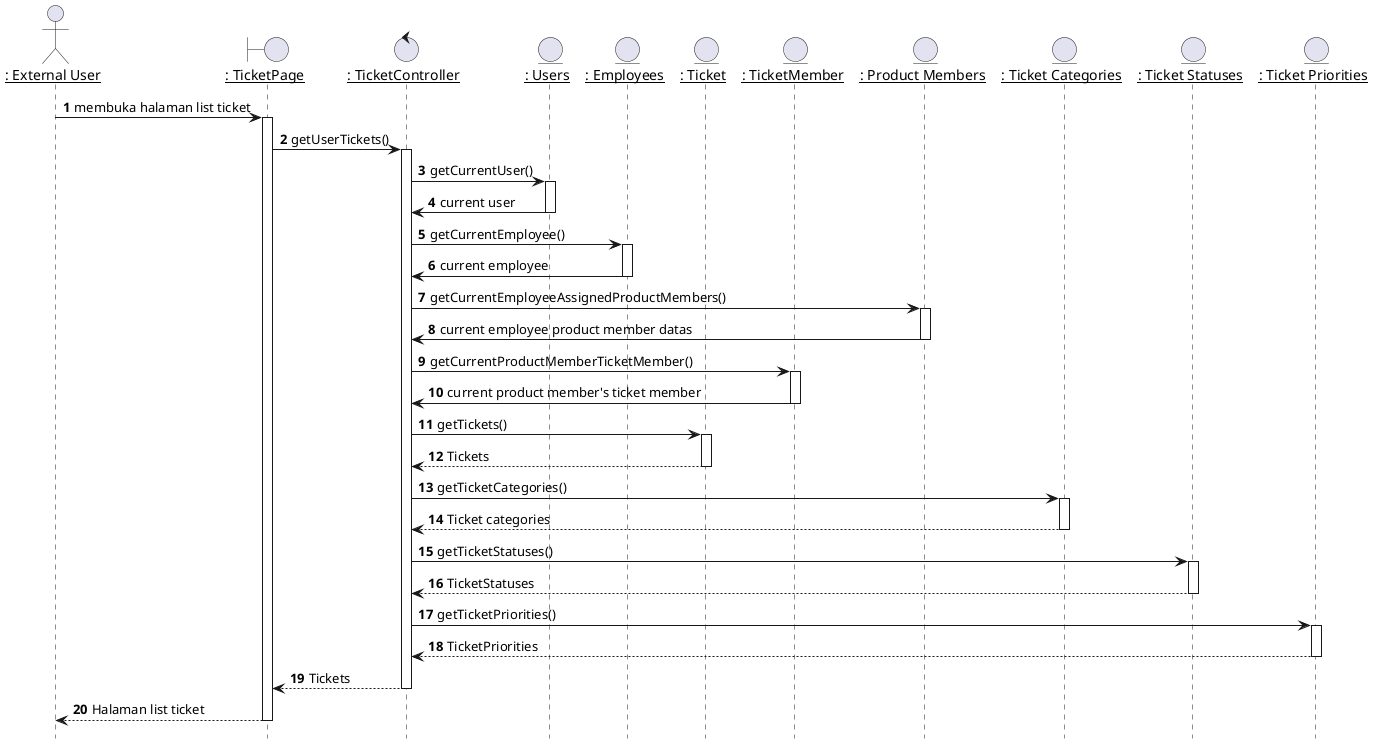 @startuml Melihat List Ticket

hide footbox

' title "Melihat List Ticket"

actor EU as "__: External User__"
boundary TicketPage as "__: TicketPage__"
control TicketController as "__: TicketController__"
entity Users as "__: Users__"
entity Employees as "__: Employees__"
entity Ticket as "__: Ticket__"
entity TicketMember as "__: TicketMember__"
entity ProductMembers as "__: Product Members__"
' entity ProductMemberRoles as "__: Product Member Roles__"
entity TicketCategories as "__: Ticket Categories__"
entity TicketStatuses as "__: Ticket Statuses__"
entity TicketPriorities as "__: Ticket Priorities__"
' entity Products as "__: Products__"
' entity Companies as "__: Companies__"

autonumber 1
EU -> TicketPage: membuka halaman list ticket
activate TicketPage

TicketPage -> TicketController: getUserTickets()
activate TicketController

TicketController -> Users: getCurrentUser()
activate Users

Users -> TicketController: current user
deactivate Users

TicketController -> Employees: getCurrentEmployee()
activate Employees

Employees -> TicketController: current employee
deactivate Employees

TicketController -> ProductMembers: getCurrentEmployeeAssignedProductMembers()
activate ProductMembers

ProductMembers -> TicketController: current employee product member datas
deactivate ProductMembers

TicketController -> TicketMember: getCurrentProductMemberTicketMember()
activate TicketMember

TicketMember -> TicketController: current product member's ticket member
deactivate TicketMember

TicketController -> Ticket: getTickets()
activate Ticket

Ticket --> TicketController : Tickets
deactivate Ticket

TicketController -> TicketCategories: getTicketCategories()
activate TicketCategories

TicketCategories --> TicketController : Ticket categories
deactivate TicketCategories

TicketController -> TicketStatuses: getTicketStatuses()
activate TicketStatuses

TicketStatuses --> TicketController : TicketStatuses
deactivate TicketStatuses

TicketController -> TicketPriorities: getTicketPriorities()
activate TicketPriorities

TicketPriorities --> TicketController : TicketPriorities
deactivate TicketPriorities

TicketController --> TicketPage : Tickets
deactivate TicketController

TicketPage --> EU : Halaman list ticket
deactivate TicketPage


@enduml
